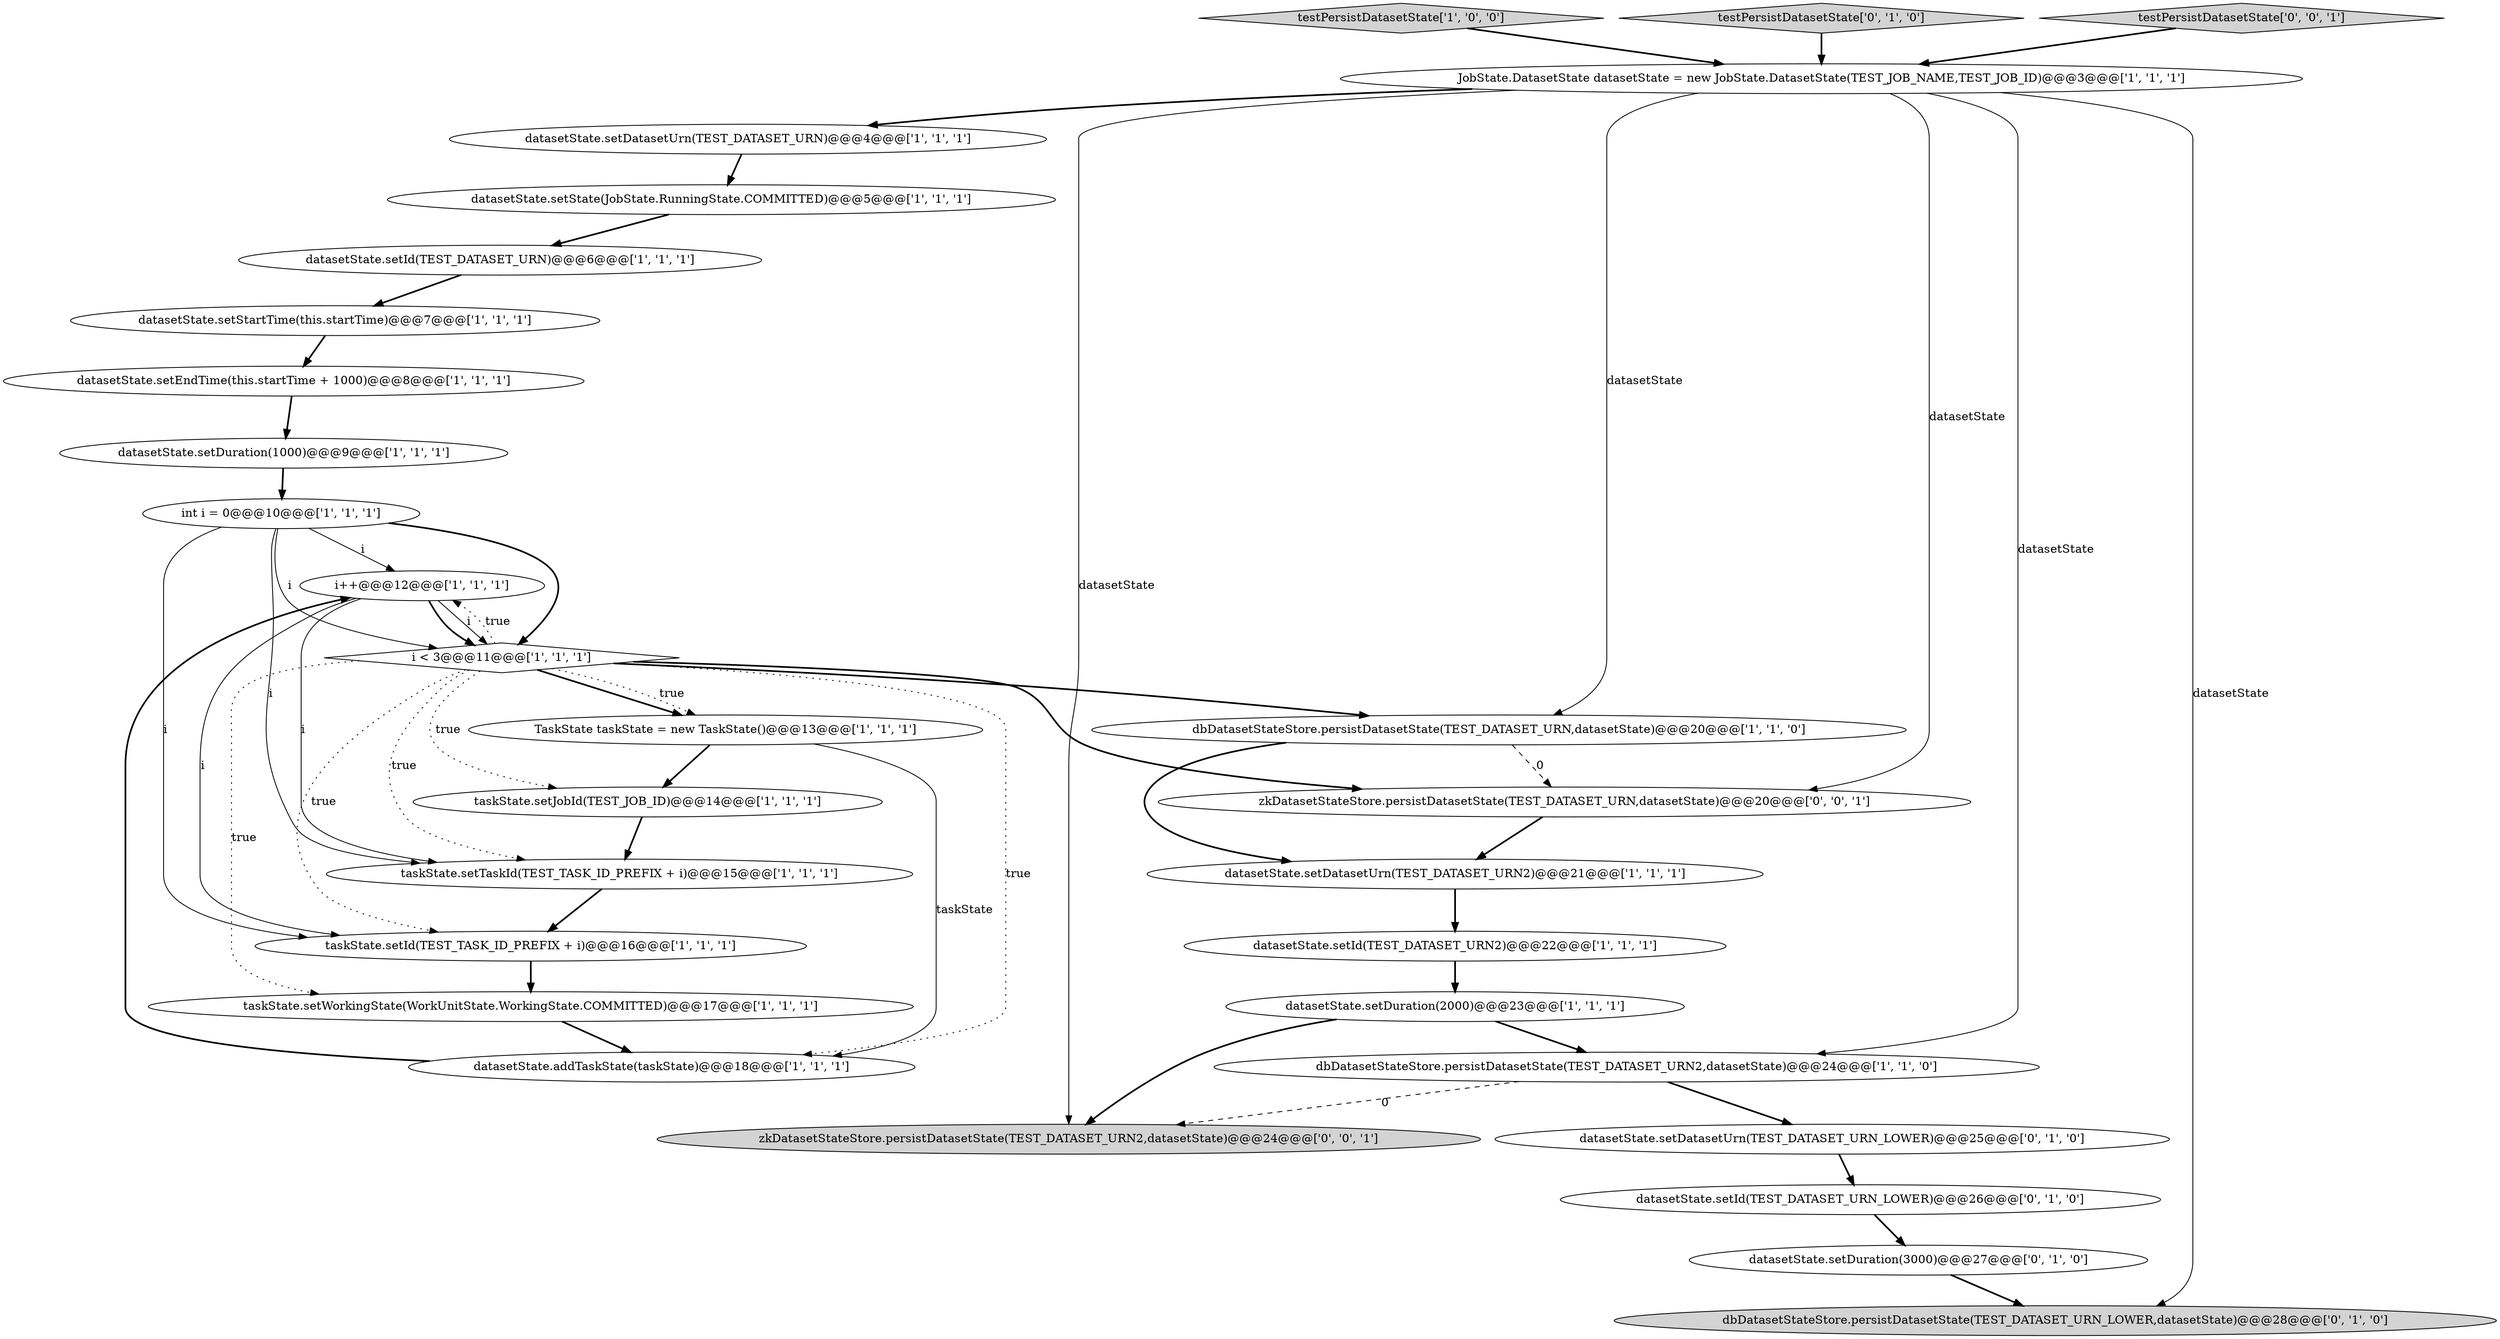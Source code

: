 digraph {
1 [style = filled, label = "datasetState.setDuration(2000)@@@23@@@['1', '1', '1']", fillcolor = white, shape = ellipse image = "AAA0AAABBB1BBB"];
0 [style = filled, label = "i++@@@12@@@['1', '1', '1']", fillcolor = white, shape = ellipse image = "AAA0AAABBB1BBB"];
10 [style = filled, label = "taskState.setWorkingState(WorkUnitState.WorkingState.COMMITTED)@@@17@@@['1', '1', '1']", fillcolor = white, shape = ellipse image = "AAA0AAABBB1BBB"];
12 [style = filled, label = "testPersistDatasetState['1', '0', '0']", fillcolor = lightgray, shape = diamond image = "AAA0AAABBB1BBB"];
6 [style = filled, label = "datasetState.setStartTime(this.startTime)@@@7@@@['1', '1', '1']", fillcolor = white, shape = ellipse image = "AAA0AAABBB1BBB"];
26 [style = filled, label = "testPersistDatasetState['0', '1', '0']", fillcolor = lightgray, shape = diamond image = "AAA0AAABBB2BBB"];
27 [style = filled, label = "zkDatasetStateStore.persistDatasetState(TEST_DATASET_URN,datasetState)@@@20@@@['0', '0', '1']", fillcolor = white, shape = ellipse image = "AAA0AAABBB3BBB"];
11 [style = filled, label = "i < 3@@@11@@@['1', '1', '1']", fillcolor = white, shape = diamond image = "AAA0AAABBB1BBB"];
29 [style = filled, label = "zkDatasetStateStore.persistDatasetState(TEST_DATASET_URN2,datasetState)@@@24@@@['0', '0', '1']", fillcolor = lightgray, shape = ellipse image = "AAA0AAABBB3BBB"];
3 [style = filled, label = "datasetState.setDatasetUrn(TEST_DATASET_URN)@@@4@@@['1', '1', '1']", fillcolor = white, shape = ellipse image = "AAA0AAABBB1BBB"];
7 [style = filled, label = "JobState.DatasetState datasetState = new JobState.DatasetState(TEST_JOB_NAME,TEST_JOB_ID)@@@3@@@['1', '1', '1']", fillcolor = white, shape = ellipse image = "AAA0AAABBB1BBB"];
8 [style = filled, label = "dbDatasetStateStore.persistDatasetState(TEST_DATASET_URN2,datasetState)@@@24@@@['1', '1', '0']", fillcolor = white, shape = ellipse image = "AAA0AAABBB1BBB"];
2 [style = filled, label = "datasetState.setDuration(1000)@@@9@@@['1', '1', '1']", fillcolor = white, shape = ellipse image = "AAA0AAABBB1BBB"];
21 [style = filled, label = "datasetState.setDatasetUrn(TEST_DATASET_URN2)@@@21@@@['1', '1', '1']", fillcolor = white, shape = ellipse image = "AAA0AAABBB1BBB"];
18 [style = filled, label = "datasetState.setEndTime(this.startTime + 1000)@@@8@@@['1', '1', '1']", fillcolor = white, shape = ellipse image = "AAA0AAABBB1BBB"];
9 [style = filled, label = "taskState.setTaskId(TEST_TASK_ID_PREFIX + i)@@@15@@@['1', '1', '1']", fillcolor = white, shape = ellipse image = "AAA0AAABBB1BBB"];
20 [style = filled, label = "datasetState.addTaskState(taskState)@@@18@@@['1', '1', '1']", fillcolor = white, shape = ellipse image = "AAA0AAABBB1BBB"];
25 [style = filled, label = "dbDatasetStateStore.persistDatasetState(TEST_DATASET_URN_LOWER,datasetState)@@@28@@@['0', '1', '0']", fillcolor = lightgray, shape = ellipse image = "AAA1AAABBB2BBB"];
24 [style = filled, label = "datasetState.setId(TEST_DATASET_URN_LOWER)@@@26@@@['0', '1', '0']", fillcolor = white, shape = ellipse image = "AAA1AAABBB2BBB"];
4 [style = filled, label = "datasetState.setId(TEST_DATASET_URN)@@@6@@@['1', '1', '1']", fillcolor = white, shape = ellipse image = "AAA0AAABBB1BBB"];
15 [style = filled, label = "dbDatasetStateStore.persistDatasetState(TEST_DATASET_URN,datasetState)@@@20@@@['1', '1', '0']", fillcolor = white, shape = ellipse image = "AAA0AAABBB1BBB"];
23 [style = filled, label = "datasetState.setDatasetUrn(TEST_DATASET_URN_LOWER)@@@25@@@['0', '1', '0']", fillcolor = white, shape = ellipse image = "AAA1AAABBB2BBB"];
17 [style = filled, label = "TaskState taskState = new TaskState()@@@13@@@['1', '1', '1']", fillcolor = white, shape = ellipse image = "AAA0AAABBB1BBB"];
13 [style = filled, label = "datasetState.setId(TEST_DATASET_URN2)@@@22@@@['1', '1', '1']", fillcolor = white, shape = ellipse image = "AAA0AAABBB1BBB"];
14 [style = filled, label = "taskState.setId(TEST_TASK_ID_PREFIX + i)@@@16@@@['1', '1', '1']", fillcolor = white, shape = ellipse image = "AAA0AAABBB1BBB"];
22 [style = filled, label = "datasetState.setDuration(3000)@@@27@@@['0', '1', '0']", fillcolor = white, shape = ellipse image = "AAA1AAABBB2BBB"];
5 [style = filled, label = "datasetState.setState(JobState.RunningState.COMMITTED)@@@5@@@['1', '1', '1']", fillcolor = white, shape = ellipse image = "AAA0AAABBB1BBB"];
19 [style = filled, label = "int i = 0@@@10@@@['1', '1', '1']", fillcolor = white, shape = ellipse image = "AAA0AAABBB1BBB"];
16 [style = filled, label = "taskState.setJobId(TEST_JOB_ID)@@@14@@@['1', '1', '1']", fillcolor = white, shape = ellipse image = "AAA0AAABBB1BBB"];
28 [style = filled, label = "testPersistDatasetState['0', '0', '1']", fillcolor = lightgray, shape = diamond image = "AAA0AAABBB3BBB"];
28->7 [style = bold, label=""];
12->7 [style = bold, label=""];
4->6 [style = bold, label=""];
11->9 [style = dotted, label="true"];
6->18 [style = bold, label=""];
7->25 [style = solid, label="datasetState"];
18->2 [style = bold, label=""];
11->10 [style = dotted, label="true"];
23->24 [style = bold, label=""];
7->27 [style = solid, label="datasetState"];
1->8 [style = bold, label=""];
8->23 [style = bold, label=""];
1->29 [style = bold, label=""];
19->0 [style = solid, label="i"];
8->29 [style = dashed, label="0"];
11->0 [style = dotted, label="true"];
15->21 [style = bold, label=""];
11->15 [style = bold, label=""];
11->17 [style = bold, label=""];
0->11 [style = bold, label=""];
11->17 [style = dotted, label="true"];
3->5 [style = bold, label=""];
5->4 [style = bold, label=""];
7->8 [style = solid, label="datasetState"];
24->22 [style = bold, label=""];
7->3 [style = bold, label=""];
11->27 [style = bold, label=""];
19->9 [style = solid, label="i"];
0->9 [style = solid, label="i"];
11->16 [style = dotted, label="true"];
0->11 [style = solid, label="i"];
2->19 [style = bold, label=""];
7->15 [style = solid, label="datasetState"];
19->11 [style = bold, label=""];
11->14 [style = dotted, label="true"];
22->25 [style = bold, label=""];
0->14 [style = solid, label="i"];
11->20 [style = dotted, label="true"];
9->14 [style = bold, label=""];
19->14 [style = solid, label="i"];
17->20 [style = solid, label="taskState"];
13->1 [style = bold, label=""];
26->7 [style = bold, label=""];
7->29 [style = solid, label="datasetState"];
20->0 [style = bold, label=""];
19->11 [style = solid, label="i"];
14->10 [style = bold, label=""];
17->16 [style = bold, label=""];
15->27 [style = dashed, label="0"];
27->21 [style = bold, label=""];
21->13 [style = bold, label=""];
16->9 [style = bold, label=""];
10->20 [style = bold, label=""];
}
